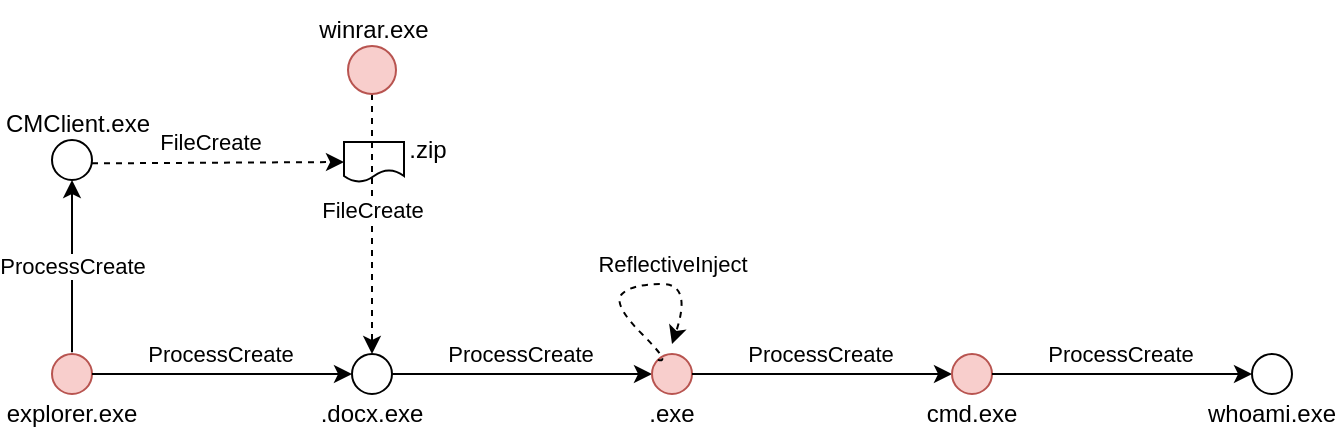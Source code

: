 <mxfile version="24.6.5" type="github">
  <diagram name="第 1 页" id="5Uo18wfBu-y3hTD8Gyx5">
    <mxGraphModel dx="863" dy="381" grid="1" gridSize="10" guides="1" tooltips="1" connect="1" arrows="1" fold="1" page="1" pageScale="1" pageWidth="827" pageHeight="1169" math="0" shadow="0">
      <root>
        <mxCell id="0" />
        <mxCell id="1" parent="0" />
        <mxCell id="jvWQYEqCOIVOs4PS9VrX-1" value="" style="ellipse;whiteSpace=wrap;html=1;aspect=fixed;fillColor=#f8cecc;strokeColor=#b85450;" vertex="1" parent="1">
          <mxGeometry x="140" y="275" width="20" height="20" as="geometry" />
        </mxCell>
        <mxCell id="jvWQYEqCOIVOs4PS9VrX-2" value="" style="endArrow=classic;html=1;rounded=0;exitX=1;exitY=0.5;exitDx=0;exitDy=0;" edge="1" parent="1" source="jvWQYEqCOIVOs4PS9VrX-1">
          <mxGeometry width="50" height="50" relative="1" as="geometry">
            <mxPoint x="390" y="270" as="sourcePoint" />
            <mxPoint x="290" y="285" as="targetPoint" />
          </mxGeometry>
        </mxCell>
        <mxCell id="jvWQYEqCOIVOs4PS9VrX-3" value="ProcessCreate" style="edgeLabel;html=1;align=center;verticalAlign=middle;resizable=0;points=[];" vertex="1" connectable="0" parent="jvWQYEqCOIVOs4PS9VrX-2">
          <mxGeometry x="-0.16" y="3" relative="1" as="geometry">
            <mxPoint x="9" y="-7" as="offset" />
          </mxGeometry>
        </mxCell>
        <mxCell id="jvWQYEqCOIVOs4PS9VrX-4" value="" style="ellipse;whiteSpace=wrap;html=1;aspect=fixed;" vertex="1" parent="1">
          <mxGeometry x="290" y="275" width="20" height="20" as="geometry" />
        </mxCell>
        <mxCell id="jvWQYEqCOIVOs4PS9VrX-5" value="" style="endArrow=classic;html=1;rounded=0;exitX=1;exitY=0.5;exitDx=0;exitDy=0;" edge="1" parent="1" source="jvWQYEqCOIVOs4PS9VrX-4">
          <mxGeometry width="50" height="50" relative="1" as="geometry">
            <mxPoint x="540" y="270" as="sourcePoint" />
            <mxPoint x="440" y="285" as="targetPoint" />
          </mxGeometry>
        </mxCell>
        <mxCell id="jvWQYEqCOIVOs4PS9VrX-6" value="ProcessCreate" style="edgeLabel;html=1;align=center;verticalAlign=middle;resizable=0;points=[];" vertex="1" connectable="0" parent="jvWQYEqCOIVOs4PS9VrX-5">
          <mxGeometry x="-0.16" y="3" relative="1" as="geometry">
            <mxPoint x="9" y="-7" as="offset" />
          </mxGeometry>
        </mxCell>
        <mxCell id="jvWQYEqCOIVOs4PS9VrX-10" value="explorer.exe" style="text;strokeColor=none;align=center;fillColor=none;html=1;verticalAlign=middle;whiteSpace=wrap;rounded=0;" vertex="1" parent="1">
          <mxGeometry x="120" y="290" width="60" height="30" as="geometry" />
        </mxCell>
        <mxCell id="jvWQYEqCOIVOs4PS9VrX-11" value=".docx.exe" style="text;strokeColor=none;align=center;fillColor=none;html=1;verticalAlign=middle;whiteSpace=wrap;rounded=0;" vertex="1" parent="1">
          <mxGeometry x="270" y="290" width="60" height="30" as="geometry" />
        </mxCell>
        <mxCell id="jvWQYEqCOIVOs4PS9VrX-12" value="" style="ellipse;whiteSpace=wrap;html=1;aspect=fixed;fillColor=#f8cecc;strokeColor=#b85450;" vertex="1" parent="1">
          <mxGeometry x="440" y="275" width="20" height="20" as="geometry" />
        </mxCell>
        <mxCell id="jvWQYEqCOIVOs4PS9VrX-13" value="" style="endArrow=classic;html=1;rounded=0;exitX=1;exitY=0.5;exitDx=0;exitDy=0;" edge="1" parent="1" source="jvWQYEqCOIVOs4PS9VrX-12">
          <mxGeometry width="50" height="50" relative="1" as="geometry">
            <mxPoint x="690" y="270" as="sourcePoint" />
            <mxPoint x="590" y="285" as="targetPoint" />
          </mxGeometry>
        </mxCell>
        <mxCell id="jvWQYEqCOIVOs4PS9VrX-14" value="ProcessCreate" style="edgeLabel;html=1;align=center;verticalAlign=middle;resizable=0;points=[];" vertex="1" connectable="0" parent="jvWQYEqCOIVOs4PS9VrX-13">
          <mxGeometry x="-0.16" y="3" relative="1" as="geometry">
            <mxPoint x="9" y="-7" as="offset" />
          </mxGeometry>
        </mxCell>
        <mxCell id="jvWQYEqCOIVOs4PS9VrX-15" value=".exe" style="text;strokeColor=none;align=center;fillColor=none;html=1;verticalAlign=middle;whiteSpace=wrap;rounded=0;" vertex="1" parent="1">
          <mxGeometry x="420" y="290" width="60" height="30" as="geometry" />
        </mxCell>
        <mxCell id="jvWQYEqCOIVOs4PS9VrX-17" value="" style="ellipse;whiteSpace=wrap;html=1;aspect=fixed;fillColor=#f8cecc;strokeColor=#b85450;" vertex="1" parent="1">
          <mxGeometry x="590" y="275" width="20" height="20" as="geometry" />
        </mxCell>
        <mxCell id="jvWQYEqCOIVOs4PS9VrX-18" value="" style="endArrow=classic;html=1;rounded=0;exitX=1;exitY=0.5;exitDx=0;exitDy=0;" edge="1" parent="1" source="jvWQYEqCOIVOs4PS9VrX-17">
          <mxGeometry width="50" height="50" relative="1" as="geometry">
            <mxPoint x="840" y="270" as="sourcePoint" />
            <mxPoint x="740" y="285" as="targetPoint" />
          </mxGeometry>
        </mxCell>
        <mxCell id="jvWQYEqCOIVOs4PS9VrX-19" value="ProcessCreate" style="edgeLabel;html=1;align=center;verticalAlign=middle;resizable=0;points=[];" vertex="1" connectable="0" parent="jvWQYEqCOIVOs4PS9VrX-18">
          <mxGeometry x="-0.16" y="3" relative="1" as="geometry">
            <mxPoint x="9" y="-7" as="offset" />
          </mxGeometry>
        </mxCell>
        <mxCell id="jvWQYEqCOIVOs4PS9VrX-20" value="cmd.exe" style="text;strokeColor=none;align=center;fillColor=none;html=1;verticalAlign=middle;whiteSpace=wrap;rounded=0;" vertex="1" parent="1">
          <mxGeometry x="570" y="290" width="60" height="30" as="geometry" />
        </mxCell>
        <mxCell id="jvWQYEqCOIVOs4PS9VrX-21" value="" style="ellipse;whiteSpace=wrap;html=1;aspect=fixed;" vertex="1" parent="1">
          <mxGeometry x="740" y="275" width="20" height="20" as="geometry" />
        </mxCell>
        <mxCell id="jvWQYEqCOIVOs4PS9VrX-24" value="whoami.exe" style="text;strokeColor=none;align=center;fillColor=none;html=1;verticalAlign=middle;whiteSpace=wrap;rounded=0;" vertex="1" parent="1">
          <mxGeometry x="720" y="290" width="60" height="30" as="geometry" />
        </mxCell>
        <mxCell id="jvWQYEqCOIVOs4PS9VrX-25" value="" style="endArrow=classic;html=1;rounded=0;exitX=1;exitY=0.5;exitDx=0;exitDy=0;entryX=0.5;entryY=1;entryDx=0;entryDy=0;" edge="1" parent="1" target="jvWQYEqCOIVOs4PS9VrX-27">
          <mxGeometry width="50" height="50" relative="1" as="geometry">
            <mxPoint x="150" y="274.17" as="sourcePoint" />
            <mxPoint x="150" y="190" as="targetPoint" />
          </mxGeometry>
        </mxCell>
        <mxCell id="jvWQYEqCOIVOs4PS9VrX-26" value="ProcessCreate" style="edgeLabel;html=1;align=center;verticalAlign=middle;resizable=0;points=[];" vertex="1" connectable="0" parent="jvWQYEqCOIVOs4PS9VrX-25">
          <mxGeometry x="-0.16" y="3" relative="1" as="geometry">
            <mxPoint x="3" y="-7" as="offset" />
          </mxGeometry>
        </mxCell>
        <mxCell id="jvWQYEqCOIVOs4PS9VrX-27" value="" style="ellipse;whiteSpace=wrap;html=1;aspect=fixed;" vertex="1" parent="1">
          <mxGeometry x="140" y="168" width="20" height="20" as="geometry" />
        </mxCell>
        <mxCell id="jvWQYEqCOIVOs4PS9VrX-28" value="CMClient.exe" style="text;strokeColor=none;align=center;fillColor=none;html=1;verticalAlign=middle;whiteSpace=wrap;rounded=0;" vertex="1" parent="1">
          <mxGeometry x="123" y="145" width="60" height="30" as="geometry" />
        </mxCell>
        <mxCell id="jvWQYEqCOIVOs4PS9VrX-29" value="" style="endArrow=classic;html=1;rounded=0;exitX=1;exitY=0.5;exitDx=0;exitDy=0;edgeStyle=elbowEdgeStyle;dashed=1;entryX=0;entryY=0.5;entryDx=0;entryDy=0;" edge="1" parent="1" target="jvWQYEqCOIVOs4PS9VrX-36">
          <mxGeometry width="50" height="50" relative="1" as="geometry">
            <mxPoint x="160" y="179.58" as="sourcePoint" />
            <mxPoint x="210" y="120" as="targetPoint" />
            <Array as="points">
              <mxPoint x="180" y="180" />
            </Array>
          </mxGeometry>
        </mxCell>
        <mxCell id="jvWQYEqCOIVOs4PS9VrX-30" value="FileCreate" style="edgeLabel;html=1;align=center;verticalAlign=middle;resizable=0;points=[];" vertex="1" connectable="0" parent="jvWQYEqCOIVOs4PS9VrX-29">
          <mxGeometry x="-0.16" y="3" relative="1" as="geometry">
            <mxPoint x="6" y="-7" as="offset" />
          </mxGeometry>
        </mxCell>
        <mxCell id="jvWQYEqCOIVOs4PS9VrX-36" value="" style="shape=document;whiteSpace=wrap;html=1;boundedLbl=1;" vertex="1" parent="1">
          <mxGeometry x="286" y="169" width="30" height="20" as="geometry" />
        </mxCell>
        <mxCell id="jvWQYEqCOIVOs4PS9VrX-37" value=".zip" style="text;strokeColor=none;align=center;fillColor=none;html=1;verticalAlign=middle;whiteSpace=wrap;rounded=0;" vertex="1" parent="1">
          <mxGeometry x="298" y="158" width="60" height="30" as="geometry" />
        </mxCell>
        <mxCell id="jvWQYEqCOIVOs4PS9VrX-40" value="" style="endArrow=classic;html=1;rounded=0;exitX=0.5;exitY=1;exitDx=0;exitDy=0;edgeStyle=elbowEdgeStyle;dashed=1;entryX=0.5;entryY=0;entryDx=0;entryDy=0;" edge="1" parent="1" source="jvWQYEqCOIVOs4PS9VrX-42" target="jvWQYEqCOIVOs4PS9VrX-4">
          <mxGeometry width="50" height="50" relative="1" as="geometry">
            <mxPoint x="234.34" y="192.66" as="sourcePoint" />
            <mxPoint x="234" y="271" as="targetPoint" />
            <Array as="points">
              <mxPoint x="300" y="210" />
            </Array>
          </mxGeometry>
        </mxCell>
        <mxCell id="jvWQYEqCOIVOs4PS9VrX-41" value="FileCreate" style="edgeLabel;html=1;align=center;verticalAlign=middle;resizable=0;points=[];" vertex="1" connectable="0" parent="jvWQYEqCOIVOs4PS9VrX-40">
          <mxGeometry x="-0.16" y="3" relative="1" as="geometry">
            <mxPoint x="-3" y="3" as="offset" />
          </mxGeometry>
        </mxCell>
        <mxCell id="jvWQYEqCOIVOs4PS9VrX-42" value="" style="ellipse;whiteSpace=wrap;html=1;aspect=fixed;fillColor=#f8cecc;strokeColor=#b85450;" vertex="1" parent="1">
          <mxGeometry x="288" y="121" width="24" height="24" as="geometry" />
        </mxCell>
        <mxCell id="jvWQYEqCOIVOs4PS9VrX-45" value="winrar.exe" style="text;strokeColor=none;align=center;fillColor=none;html=1;verticalAlign=middle;whiteSpace=wrap;rounded=0;" vertex="1" parent="1">
          <mxGeometry x="271" y="98" width="60" height="30" as="geometry" />
        </mxCell>
        <mxCell id="jvWQYEqCOIVOs4PS9VrX-50" value="" style="curved=1;endArrow=classic;html=1;rounded=0;exitX=0;exitY=0;exitDx=0;exitDy=0;dashed=1;" edge="1" parent="1" source="jvWQYEqCOIVOs4PS9VrX-12">
          <mxGeometry width="50" height="50" relative="1" as="geometry">
            <mxPoint x="380" y="290" as="sourcePoint" />
            <mxPoint x="450" y="270" as="targetPoint" />
            <Array as="points">
              <mxPoint x="450" y="280" />
              <mxPoint x="420" y="250" />
              <mxPoint x="430" y="240" />
              <mxPoint x="460" y="240" />
            </Array>
          </mxGeometry>
        </mxCell>
        <mxCell id="jvWQYEqCOIVOs4PS9VrX-51" value="ReflectiveInject" style="edgeLabel;html=1;align=center;verticalAlign=middle;resizable=0;points=[];" vertex="1" connectable="0" parent="jvWQYEqCOIVOs4PS9VrX-50">
          <mxGeometry x="0.355" relative="1" as="geometry">
            <mxPoint x="-1" y="-10" as="offset" />
          </mxGeometry>
        </mxCell>
      </root>
    </mxGraphModel>
  </diagram>
</mxfile>
